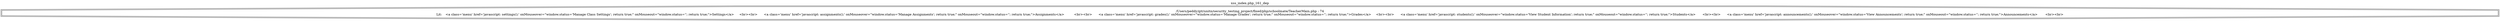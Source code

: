 digraph cfg {
  label="xss_index.php_161_dep";
  labelloc=t;
  n1 [shape=doubleoctagon, label="/Users/peddy/git/unitn/security_testing_project/fixed/php/schoolmate/TeacherMain.php : 74\nLit: 	 <a class='menu' href='javascript: settings();' onMouseover=\"window.status='Manage Class Settings'; return true;\" onMouseout=\"window.status=''; return true;\">Settings</a>	 <br><br>	 <a class='menu' href='javascript: assignments();' onMouseover=\"window.status='Manage Assignments'; return true;\" onMouseout=\"window.status=''; return true;\">Assignments</a>	 <br><br>	 <a class='menu' href='javascript: grades();' onMouseover=\"window.status='Manage Grades'; return true;\" onMouseout=\"window.status=''; return true;\">Grades</a>	 <br><br>	 <a class='menu' href='javascript: students();' onMouseover=\"window.status='View Student Information'; return true;\" onMouseout=\"window.status=''; return true;\">Students</a>	 <br><br>	 <a class='menu' href='javascript: announcements();' onMouseover=\"window.status='View Announcements'; return true;\" onMouseout=\"window.status=''; return true;\">Announcements</a>	 <br><br>\n"];
}

